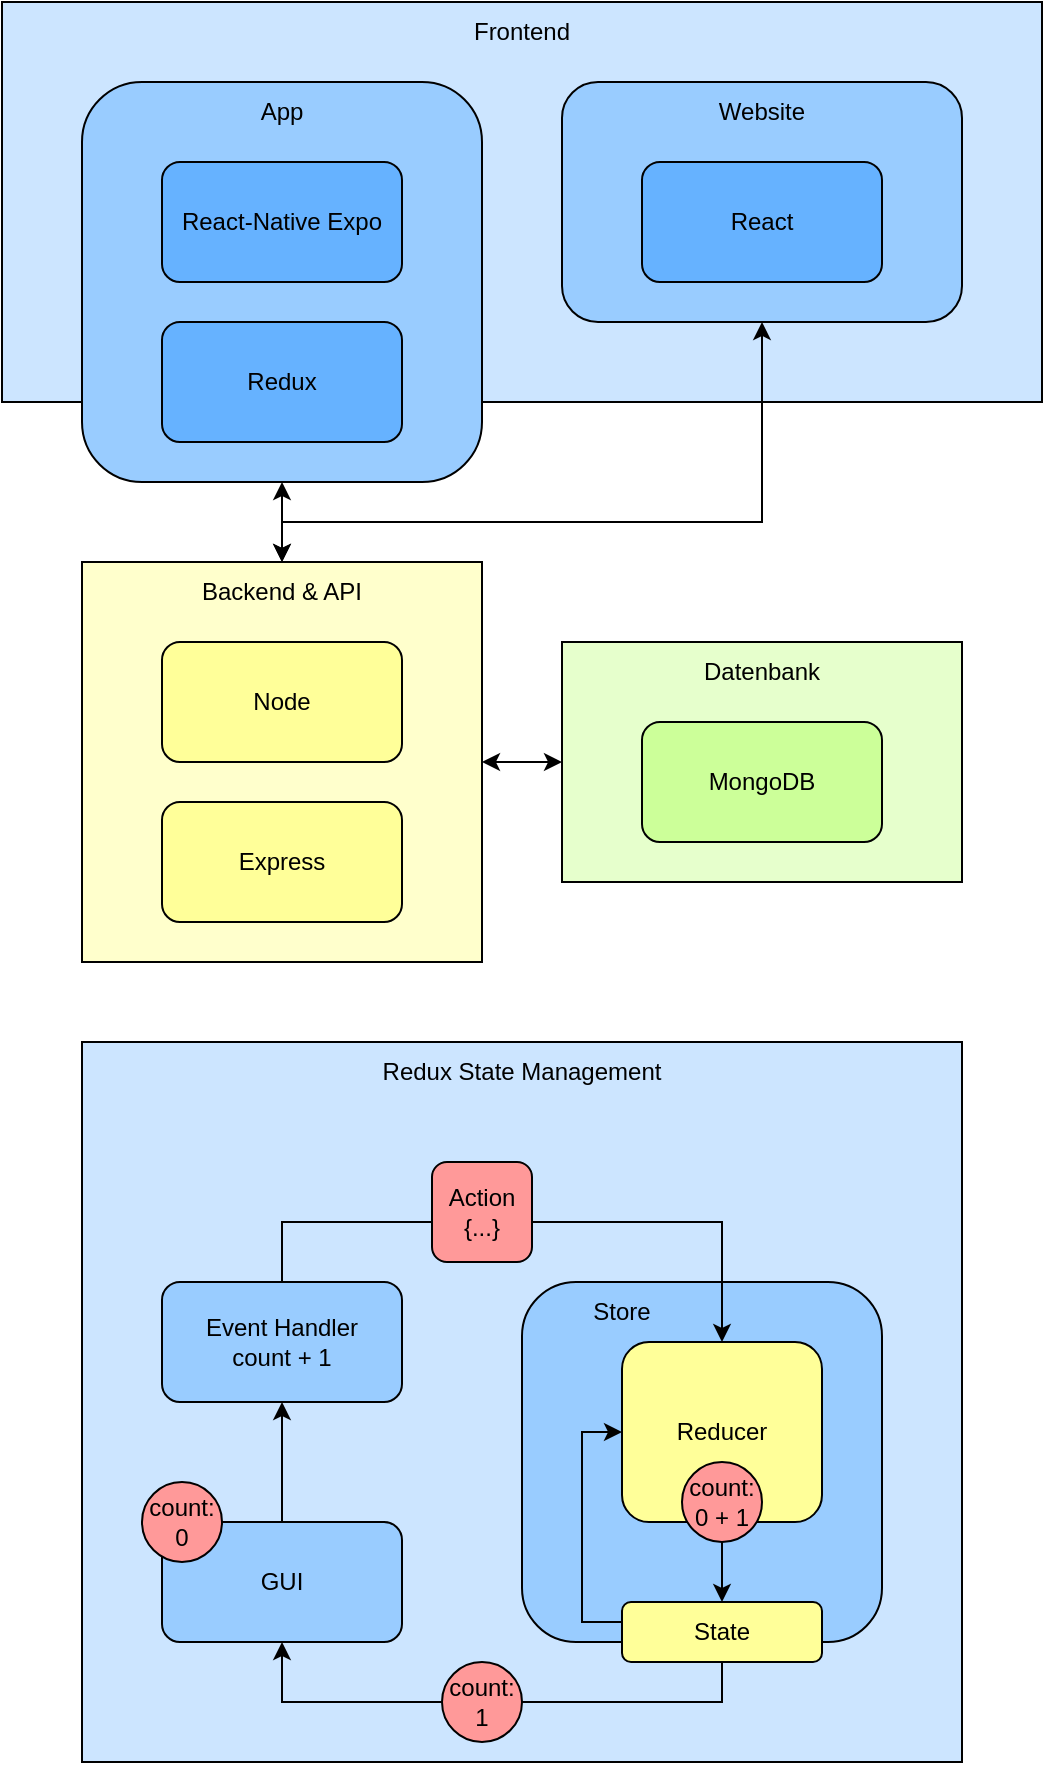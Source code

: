 <mxfile version="20.8.18" type="github">
  <diagram name="Seite-1" id="XBM6M_dfnYbNI4v-v456">
    <mxGraphModel dx="712" dy="786" grid="1" gridSize="10" guides="1" tooltips="1" connect="1" arrows="1" fold="1" page="1" pageScale="1" pageWidth="827" pageHeight="1169" math="0" shadow="0">
      <root>
        <mxCell id="0" />
        <mxCell id="1" parent="0" />
        <mxCell id="HC1y-syK_XDX16wVH5VK-5" value="" style="rounded=0;whiteSpace=wrap;html=1;fillColor=#E6FFCC;" parent="1" vertex="1">
          <mxGeometry x="320" y="360" width="200" height="120" as="geometry" />
        </mxCell>
        <mxCell id="HC1y-syK_XDX16wVH5VK-1" value="MongoDB" style="rounded=1;whiteSpace=wrap;html=1;fillColor=#CCFF99;" parent="1" vertex="1">
          <mxGeometry x="360" y="400" width="120" height="60" as="geometry" />
        </mxCell>
        <mxCell id="HC1y-syK_XDX16wVH5VK-6" value="Datenbank" style="text;html=1;strokeColor=none;fillColor=none;align=center;verticalAlign=middle;whiteSpace=wrap;rounded=0;" parent="1" vertex="1">
          <mxGeometry x="390" y="360" width="60" height="30" as="geometry" />
        </mxCell>
        <mxCell id="HC1y-syK_XDX16wVH5VK-13" value="" style="rounded=0;whiteSpace=wrap;html=1;fillColor=#CCE5FF;" parent="1" vertex="1">
          <mxGeometry x="40" y="40" width="520" height="200" as="geometry" />
        </mxCell>
        <mxCell id="HC1y-syK_XDX16wVH5VK-8" value="" style="rounded=1;whiteSpace=wrap;html=1;strokeColor=#000000;fillColor=#99CCFF;" parent="1" vertex="1">
          <mxGeometry x="80" y="80" width="200" height="200" as="geometry" />
        </mxCell>
        <mxCell id="HC1y-syK_XDX16wVH5VK-9" value="App" style="text;html=1;strokeColor=none;fillColor=none;align=center;verticalAlign=middle;whiteSpace=wrap;rounded=0;" parent="1" vertex="1">
          <mxGeometry x="150" y="80" width="60" height="30" as="geometry" />
        </mxCell>
        <mxCell id="HC1y-syK_XDX16wVH5VK-16" value="Frontend" style="text;html=1;strokeColor=none;fillColor=none;align=center;verticalAlign=middle;whiteSpace=wrap;rounded=0;" parent="1" vertex="1">
          <mxGeometry x="270" y="40" width="60" height="30" as="geometry" />
        </mxCell>
        <mxCell id="HC1y-syK_XDX16wVH5VK-17" value="React-Native Expo" style="rounded=1;whiteSpace=wrap;html=1;fillColor=#66B2FF;" parent="1" vertex="1">
          <mxGeometry x="120" y="120" width="120" height="60" as="geometry" />
        </mxCell>
        <mxCell id="HC1y-syK_XDX16wVH5VK-18" value="" style="rounded=1;whiteSpace=wrap;html=1;fillColor=#99CCFF;" parent="1" vertex="1">
          <mxGeometry x="320" y="80" width="200" height="120" as="geometry" />
        </mxCell>
        <mxCell id="HC1y-syK_XDX16wVH5VK-19" value="Website" style="text;html=1;strokeColor=none;fillColor=none;align=center;verticalAlign=middle;whiteSpace=wrap;rounded=0;" parent="1" vertex="1">
          <mxGeometry x="390" y="80" width="60" height="30" as="geometry" />
        </mxCell>
        <mxCell id="HC1y-syK_XDX16wVH5VK-20" value="React" style="rounded=1;whiteSpace=wrap;html=1;fillColor=#66B2FF;" parent="1" vertex="1">
          <mxGeometry x="360" y="120" width="120" height="60" as="geometry" />
        </mxCell>
        <mxCell id="HC1y-syK_XDX16wVH5VK-21" value="Redux" style="rounded=1;whiteSpace=wrap;html=1;fillColor=#66B2FF;" parent="1" vertex="1">
          <mxGeometry x="120" y="200" width="120" height="60" as="geometry" />
        </mxCell>
        <mxCell id="HC1y-syK_XDX16wVH5VK-23" value="" style="rounded=0;whiteSpace=wrap;html=1;fillColor=#FFFFCC;" parent="1" vertex="1">
          <mxGeometry x="80" y="320" width="200" height="200" as="geometry" />
        </mxCell>
        <mxCell id="HC1y-syK_XDX16wVH5VK-24" value="Node" style="rounded=1;whiteSpace=wrap;html=1;fillColor=#FFFF99;" parent="1" vertex="1">
          <mxGeometry x="120" y="360" width="120" height="60" as="geometry" />
        </mxCell>
        <mxCell id="HC1y-syK_XDX16wVH5VK-25" value="Backend &amp;amp; API" style="text;html=1;strokeColor=none;fillColor=none;align=center;verticalAlign=middle;whiteSpace=wrap;rounded=0;" parent="1" vertex="1">
          <mxGeometry x="130" y="320" width="100" height="30" as="geometry" />
        </mxCell>
        <mxCell id="HC1y-syK_XDX16wVH5VK-26" value="Express" style="rounded=1;whiteSpace=wrap;html=1;fillColor=#FFFF99;" parent="1" vertex="1">
          <mxGeometry x="120" y="440" width="120" height="60" as="geometry" />
        </mxCell>
        <mxCell id="HC1y-syK_XDX16wVH5VK-27" value="" style="endArrow=classic;startArrow=classic;html=1;rounded=0;exitX=0;exitY=0.5;exitDx=0;exitDy=0;entryX=1;entryY=0.5;entryDx=0;entryDy=0;" parent="1" source="HC1y-syK_XDX16wVH5VK-5" target="HC1y-syK_XDX16wVH5VK-23" edge="1">
          <mxGeometry width="50" height="50" relative="1" as="geometry">
            <mxPoint x="570" y="630" as="sourcePoint" />
            <mxPoint x="620" y="580" as="targetPoint" />
          </mxGeometry>
        </mxCell>
        <mxCell id="HC1y-syK_XDX16wVH5VK-28" value="" style="endArrow=classic;startArrow=classic;html=1;rounded=0;exitX=0.5;exitY=0;exitDx=0;exitDy=0;entryX=0.5;entryY=1;entryDx=0;entryDy=0;" parent="1" source="HC1y-syK_XDX16wVH5VK-25" target="HC1y-syK_XDX16wVH5VK-8" edge="1">
          <mxGeometry width="50" height="50" relative="1" as="geometry">
            <mxPoint x="570" y="250" as="sourcePoint" />
            <mxPoint x="620" y="200" as="targetPoint" />
          </mxGeometry>
        </mxCell>
        <mxCell id="HC1y-syK_XDX16wVH5VK-29" value="" style="endArrow=classic;startArrow=classic;html=1;rounded=0;exitX=0.5;exitY=1;exitDx=0;exitDy=0;entryX=0.5;entryY=0;entryDx=0;entryDy=0;" parent="1" source="HC1y-syK_XDX16wVH5VK-18" target="HC1y-syK_XDX16wVH5VK-25" edge="1">
          <mxGeometry width="50" height="50" relative="1" as="geometry">
            <mxPoint x="570" y="250" as="sourcePoint" />
            <mxPoint x="620" y="200" as="targetPoint" />
            <Array as="points">
              <mxPoint x="420" y="300" />
              <mxPoint x="180" y="300" />
            </Array>
          </mxGeometry>
        </mxCell>
        <mxCell id="HC1y-syK_XDX16wVH5VK-31" value="" style="rounded=0;whiteSpace=wrap;html=1;fillColor=#CCE5FF;" parent="1" vertex="1">
          <mxGeometry x="80" y="560" width="440" height="360" as="geometry" />
        </mxCell>
        <mxCell id="HC1y-syK_XDX16wVH5VK-32" value="Event Handler&lt;br&gt;count + 1" style="rounded=1;whiteSpace=wrap;html=1;strokeColor=#000000;fillColor=#99CCFF;" parent="1" vertex="1">
          <mxGeometry x="120" y="680" width="120" height="60" as="geometry" />
        </mxCell>
        <mxCell id="5KWKVhqCyTy1W-rFgGdQ-6" style="edgeStyle=orthogonalEdgeStyle;rounded=0;orthogonalLoop=1;jettySize=auto;html=1;" parent="1" source="HC1y-syK_XDX16wVH5VK-33" target="HC1y-syK_XDX16wVH5VK-32" edge="1">
          <mxGeometry relative="1" as="geometry" />
        </mxCell>
        <mxCell id="HC1y-syK_XDX16wVH5VK-33" value="GUI" style="rounded=1;whiteSpace=wrap;html=1;strokeColor=#000000;fillColor=#99CCFF;" parent="1" vertex="1">
          <mxGeometry x="120" y="800" width="120" height="60" as="geometry" />
        </mxCell>
        <mxCell id="5KWKVhqCyTy1W-rFgGdQ-1" value="Redux State Management" style="text;html=1;strokeColor=none;fillColor=none;align=center;verticalAlign=middle;whiteSpace=wrap;rounded=0;" parent="1" vertex="1">
          <mxGeometry x="215" y="560" width="170" height="30" as="geometry" />
        </mxCell>
        <mxCell id="5KWKVhqCyTy1W-rFgGdQ-2" value="" style="rounded=1;whiteSpace=wrap;html=1;strokeColor=#000000;fillColor=#99CCFF;" parent="1" vertex="1">
          <mxGeometry x="300" y="680" width="180" height="180" as="geometry" />
        </mxCell>
        <mxCell id="5KWKVhqCyTy1W-rFgGdQ-9" style="edgeStyle=orthogonalEdgeStyle;rounded=0;orthogonalLoop=1;jettySize=auto;html=1;entryX=0;entryY=0.5;entryDx=0;entryDy=0;" parent="1" source="5KWKVhqCyTy1W-rFgGdQ-3" target="5KWKVhqCyTy1W-rFgGdQ-4" edge="1">
          <mxGeometry relative="1" as="geometry">
            <Array as="points">
              <mxPoint x="330" y="850" />
              <mxPoint x="330" y="755" />
            </Array>
          </mxGeometry>
        </mxCell>
        <mxCell id="5KWKVhqCyTy1W-rFgGdQ-13" style="edgeStyle=orthogonalEdgeStyle;rounded=0;orthogonalLoop=1;jettySize=auto;html=1;entryX=0.5;entryY=1;entryDx=0;entryDy=0;" parent="1" source="5KWKVhqCyTy1W-rFgGdQ-3" target="HC1y-syK_XDX16wVH5VK-33" edge="1">
          <mxGeometry relative="1" as="geometry">
            <Array as="points">
              <mxPoint x="400" y="890" />
              <mxPoint x="180" y="890" />
            </Array>
          </mxGeometry>
        </mxCell>
        <mxCell id="5KWKVhqCyTy1W-rFgGdQ-3" value="State" style="rounded=1;whiteSpace=wrap;html=1;fillColor=#FFFF99;" parent="1" vertex="1">
          <mxGeometry x="350" y="840" width="100" height="30" as="geometry" />
        </mxCell>
        <mxCell id="5KWKVhqCyTy1W-rFgGdQ-4" value="Reducer" style="rounded=1;whiteSpace=wrap;html=1;fillColor=#FFFF99;" parent="1" vertex="1">
          <mxGeometry x="350" y="710" width="100" height="90" as="geometry" />
        </mxCell>
        <mxCell id="5KWKVhqCyTy1W-rFgGdQ-7" style="edgeStyle=orthogonalEdgeStyle;rounded=0;orthogonalLoop=1;jettySize=auto;html=1;entryX=0.5;entryY=0;entryDx=0;entryDy=0;startArrow=none;exitX=0.5;exitY=0;exitDx=0;exitDy=0;" parent="1" source="HC1y-syK_XDX16wVH5VK-32" target="5KWKVhqCyTy1W-rFgGdQ-4" edge="1">
          <mxGeometry relative="1" as="geometry">
            <Array as="points">
              <mxPoint x="180" y="650" />
              <mxPoint x="400" y="650" />
            </Array>
          </mxGeometry>
        </mxCell>
        <mxCell id="5KWKVhqCyTy1W-rFgGdQ-10" value="" style="endArrow=classic;html=1;rounded=0;exitX=0.5;exitY=1;exitDx=0;exitDy=0;entryX=0.5;entryY=0;entryDx=0;entryDy=0;" parent="1" source="5KWKVhqCyTy1W-rFgGdQ-4" target="5KWKVhqCyTy1W-rFgGdQ-3" edge="1">
          <mxGeometry width="50" height="50" relative="1" as="geometry">
            <mxPoint x="-10" y="1040" as="sourcePoint" />
            <mxPoint x="40" y="990" as="targetPoint" />
          </mxGeometry>
        </mxCell>
        <mxCell id="5KWKVhqCyTy1W-rFgGdQ-11" value="count:&lt;br&gt;1" style="ellipse;whiteSpace=wrap;html=1;aspect=fixed;fillColor=#FF9999;" parent="1" vertex="1">
          <mxGeometry x="260" y="870" width="40" height="40" as="geometry" />
        </mxCell>
        <mxCell id="5KWKVhqCyTy1W-rFgGdQ-14" value="count: 0" style="ellipse;whiteSpace=wrap;html=1;aspect=fixed;fillColor=#FF9999;" parent="1" vertex="1">
          <mxGeometry x="110" y="780" width="40" height="40" as="geometry" />
        </mxCell>
        <mxCell id="5KWKVhqCyTy1W-rFgGdQ-15" value="count: 0 + 1" style="ellipse;whiteSpace=wrap;html=1;aspect=fixed;fillColor=#FF9999;" parent="1" vertex="1">
          <mxGeometry x="380" y="770" width="40" height="40" as="geometry" />
        </mxCell>
        <mxCell id="5KWKVhqCyTy1W-rFgGdQ-16" value="Action&lt;br&gt;{...}" style="rounded=1;whiteSpace=wrap;html=1;fillColor=#FF9999;" parent="1" vertex="1">
          <mxGeometry x="255" y="620" width="50" height="50" as="geometry" />
        </mxCell>
        <mxCell id="r9WjiEZs8qW_prN60ERf-1" value="Store" style="text;html=1;strokeColor=none;fillColor=none;align=center;verticalAlign=middle;whiteSpace=wrap;rounded=0;" vertex="1" parent="1">
          <mxGeometry x="320" y="680" width="60" height="30" as="geometry" />
        </mxCell>
      </root>
    </mxGraphModel>
  </diagram>
</mxfile>
